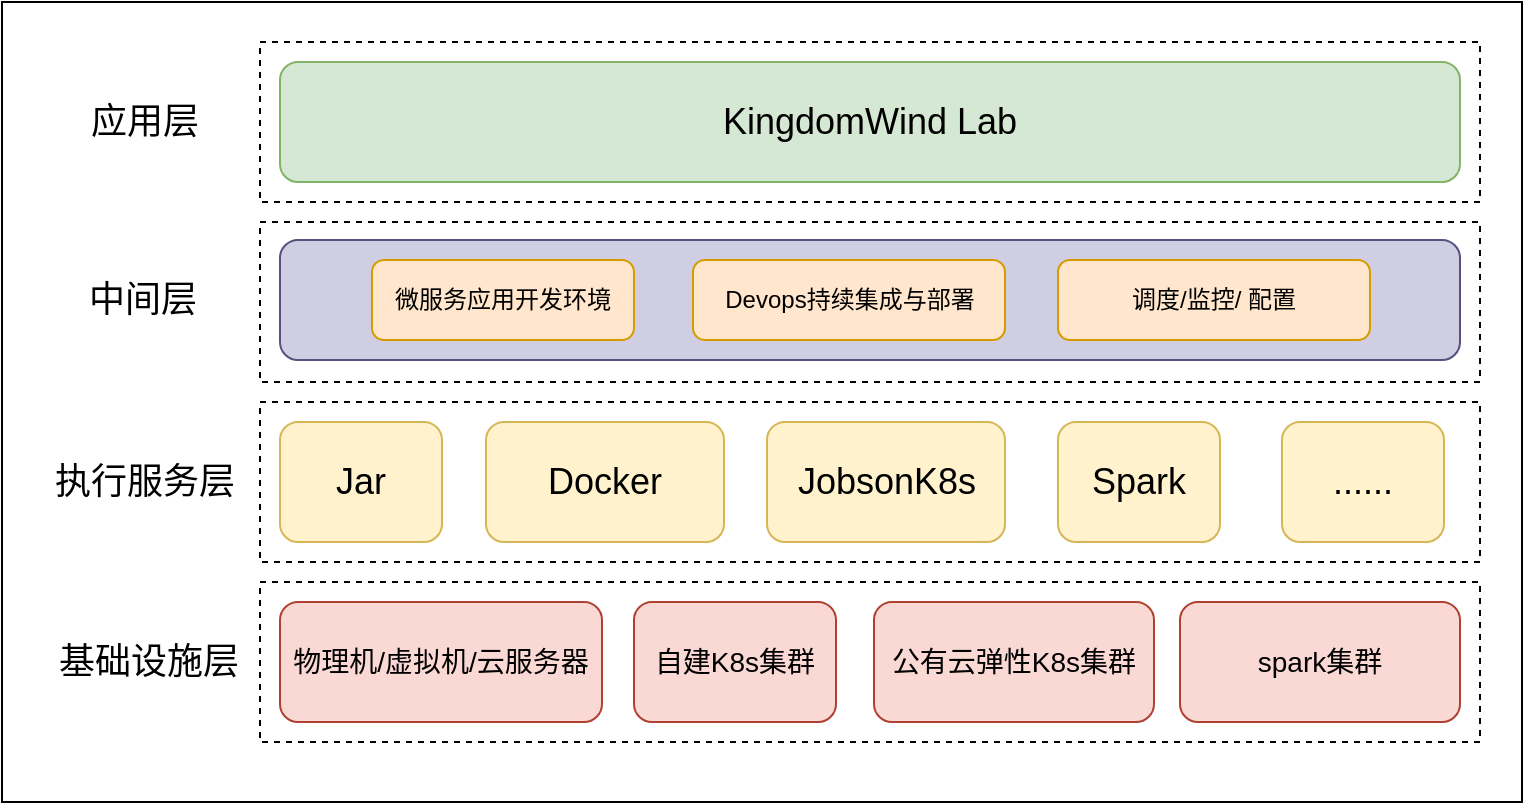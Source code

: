<mxfile version="13.6.2" type="github">
  <diagram id="UZjzwDcGSJcodTZN571z" name="Page-1">
    <mxGraphModel dx="1186" dy="796" grid="1" gridSize="10" guides="1" tooltips="1" connect="1" arrows="1" fold="1" page="1" pageScale="1" pageWidth="827" pageHeight="1169" math="0" shadow="0">
      <root>
        <mxCell id="0" />
        <mxCell id="1" parent="0" />
        <mxCell id="cs-DKLsWJAh-OfDn-AhA-16" value="" style="rounded=0;whiteSpace=wrap;html=1;" vertex="1" parent="1">
          <mxGeometry x="40" y="110" width="760" height="400" as="geometry" />
        </mxCell>
        <mxCell id="cs-DKLsWJAh-OfDn-AhA-17" value="" style="rounded=0;whiteSpace=wrap;html=1;dashed=1;" vertex="1" parent="1">
          <mxGeometry x="169" y="400" width="610" height="80" as="geometry" />
        </mxCell>
        <mxCell id="cs-DKLsWJAh-OfDn-AhA-18" value="" style="rounded=0;whiteSpace=wrap;html=1;dashed=1;" vertex="1" parent="1">
          <mxGeometry x="169" y="220" width="610" height="80" as="geometry" />
        </mxCell>
        <mxCell id="cs-DKLsWJAh-OfDn-AhA-19" value="" style="rounded=0;whiteSpace=wrap;html=1;dashed=1;" vertex="1" parent="1">
          <mxGeometry x="169" y="310" width="610" height="80" as="geometry" />
        </mxCell>
        <mxCell id="cs-DKLsWJAh-OfDn-AhA-20" value="" style="rounded=0;whiteSpace=wrap;html=1;dashed=1;" vertex="1" parent="1">
          <mxGeometry x="169" y="130" width="610" height="80" as="geometry" />
        </mxCell>
        <mxCell id="cs-DKLsWJAh-OfDn-AhA-21" value="&lt;font style=&quot;font-size: 18px&quot;&gt;&amp;nbsp;&amp;nbsp;&lt;/font&gt;" style="rounded=1;whiteSpace=wrap;html=1;fillColor=#d0cee2;strokeColor=#56517e;align=right;" vertex="1" parent="1">
          <mxGeometry x="179" y="229" width="590" height="60" as="geometry" />
        </mxCell>
        <mxCell id="cs-DKLsWJAh-OfDn-AhA-22" value="&lt;span style=&quot;font-size: 18px&quot;&gt;KingdomWind Lab&lt;/span&gt;" style="rounded=1;whiteSpace=wrap;html=1;fillColor=#d5e8d4;strokeColor=#82b366;" vertex="1" parent="1">
          <mxGeometry x="179" y="140" width="590" height="60" as="geometry" />
        </mxCell>
        <mxCell id="cs-DKLsWJAh-OfDn-AhA-23" value="微服务应用开发环境" style="rounded=1;whiteSpace=wrap;html=1;fillColor=#ffe6cc;strokeColor=#d79b00;" vertex="1" parent="1">
          <mxGeometry x="225" y="239" width="131" height="40" as="geometry" />
        </mxCell>
        <mxCell id="cs-DKLsWJAh-OfDn-AhA-24" value="Devops持续集成与部署" style="rounded=1;whiteSpace=wrap;html=1;fillColor=#ffe6cc;strokeColor=#d79b00;" vertex="1" parent="1">
          <mxGeometry x="385.5" y="239" width="156" height="40" as="geometry" />
        </mxCell>
        <mxCell id="cs-DKLsWJAh-OfDn-AhA-25" value="&lt;font style=&quot;font-size: 18px&quot;&gt;Jar&lt;/font&gt;" style="rounded=1;whiteSpace=wrap;html=1;fillColor=#fff2cc;strokeColor=#d6b656;" vertex="1" parent="1">
          <mxGeometry x="179" y="320" width="81" height="60" as="geometry" />
        </mxCell>
        <mxCell id="cs-DKLsWJAh-OfDn-AhA-26" value="&lt;font style=&quot;font-size: 18px&quot;&gt;Docker&lt;/font&gt;" style="rounded=1;whiteSpace=wrap;html=1;fillColor=#fff2cc;strokeColor=#d6b656;" vertex="1" parent="1">
          <mxGeometry x="282" y="320" width="119" height="60" as="geometry" />
        </mxCell>
        <mxCell id="cs-DKLsWJAh-OfDn-AhA-27" value="&lt;font style=&quot;font-size: 14px&quot;&gt;物理机/虚拟机/云服务器&lt;/font&gt;" style="rounded=1;whiteSpace=wrap;html=1;fillColor=#fad9d5;strokeColor=#ae4132;" vertex="1" parent="1">
          <mxGeometry x="179" y="410" width="161" height="60" as="geometry" />
        </mxCell>
        <mxCell id="cs-DKLsWJAh-OfDn-AhA-28" value="&lt;span style=&quot;font-size: 14px&quot;&gt;自建K8s集群&lt;/span&gt;" style="rounded=1;whiteSpace=wrap;html=1;fillColor=#fad9d5;strokeColor=#ae4132;" vertex="1" parent="1">
          <mxGeometry x="356" y="410" width="101" height="60" as="geometry" />
        </mxCell>
        <mxCell id="cs-DKLsWJAh-OfDn-AhA-29" value="&lt;span style=&quot;font-size: 14px&quot;&gt;公有云弹性K8s集群&lt;/span&gt;" style="rounded=1;whiteSpace=wrap;html=1;fillColor=#fad9d5;strokeColor=#ae4132;" vertex="1" parent="1">
          <mxGeometry x="476" y="410" width="140" height="60" as="geometry" />
        </mxCell>
        <mxCell id="cs-DKLsWJAh-OfDn-AhA-30" value="&lt;font style=&quot;font-size: 18px&quot;&gt;应用层&lt;/font&gt;" style="text;html=1;align=center;verticalAlign=middle;resizable=0;points=[];autosize=1;" vertex="1" parent="1">
          <mxGeometry x="76" y="160" width="70" height="20" as="geometry" />
        </mxCell>
        <mxCell id="cs-DKLsWJAh-OfDn-AhA-31" value="调度/监控/ 配置" style="rounded=1;whiteSpace=wrap;html=1;fillColor=#ffe6cc;strokeColor=#d79b00;" vertex="1" parent="1">
          <mxGeometry x="568" y="239" width="156" height="40" as="geometry" />
        </mxCell>
        <mxCell id="cs-DKLsWJAh-OfDn-AhA-32" value="&lt;span style=&quot;font-size: 18px&quot;&gt;中间层&lt;/span&gt;" style="text;html=1;align=center;verticalAlign=middle;resizable=0;points=[];autosize=1;" vertex="1" parent="1">
          <mxGeometry x="75" y="249" width="70" height="20" as="geometry" />
        </mxCell>
        <mxCell id="cs-DKLsWJAh-OfDn-AhA-33" value="&lt;font style=&quot;font-size: 18px&quot;&gt;JobsonK8s&lt;br&gt;&lt;/font&gt;" style="rounded=1;whiteSpace=wrap;html=1;fillColor=#fff2cc;strokeColor=#d6b656;" vertex="1" parent="1">
          <mxGeometry x="422.5" y="320" width="119" height="60" as="geometry" />
        </mxCell>
        <mxCell id="cs-DKLsWJAh-OfDn-AhA-34" value="&lt;font style=&quot;font-size: 18px&quot;&gt;......&lt;/font&gt;" style="rounded=1;whiteSpace=wrap;html=1;fillColor=#fff2cc;strokeColor=#d6b656;" vertex="1" parent="1">
          <mxGeometry x="680" y="320" width="81" height="60" as="geometry" />
        </mxCell>
        <mxCell id="cs-DKLsWJAh-OfDn-AhA-35" value="&lt;font style=&quot;font-size: 18px&quot;&gt;Spark&lt;/font&gt;" style="rounded=1;whiteSpace=wrap;html=1;fillColor=#fff2cc;strokeColor=#d6b656;" vertex="1" parent="1">
          <mxGeometry x="568" y="320" width="81" height="60" as="geometry" />
        </mxCell>
        <mxCell id="cs-DKLsWJAh-OfDn-AhA-36" value="&lt;font style=&quot;font-size: 18px&quot;&gt;执行服务层&lt;/font&gt;" style="text;html=1;align=center;verticalAlign=middle;resizable=0;points=[];autosize=1;" vertex="1" parent="1">
          <mxGeometry x="56" y="340" width="110" height="20" as="geometry" />
        </mxCell>
        <mxCell id="cs-DKLsWJAh-OfDn-AhA-37" value="&lt;font style=&quot;font-size: 18px&quot;&gt;基础设施层&lt;/font&gt;" style="text;html=1;align=center;verticalAlign=middle;resizable=0;points=[];autosize=1;" vertex="1" parent="1">
          <mxGeometry x="58" y="430" width="110" height="20" as="geometry" />
        </mxCell>
        <mxCell id="cs-DKLsWJAh-OfDn-AhA-38" value="&lt;span style=&quot;font-size: 14px&quot;&gt;spark集群&lt;/span&gt;" style="rounded=1;whiteSpace=wrap;html=1;fillColor=#fad9d5;strokeColor=#ae4132;" vertex="1" parent="1">
          <mxGeometry x="629" y="410" width="140" height="60" as="geometry" />
        </mxCell>
      </root>
    </mxGraphModel>
  </diagram>
</mxfile>
